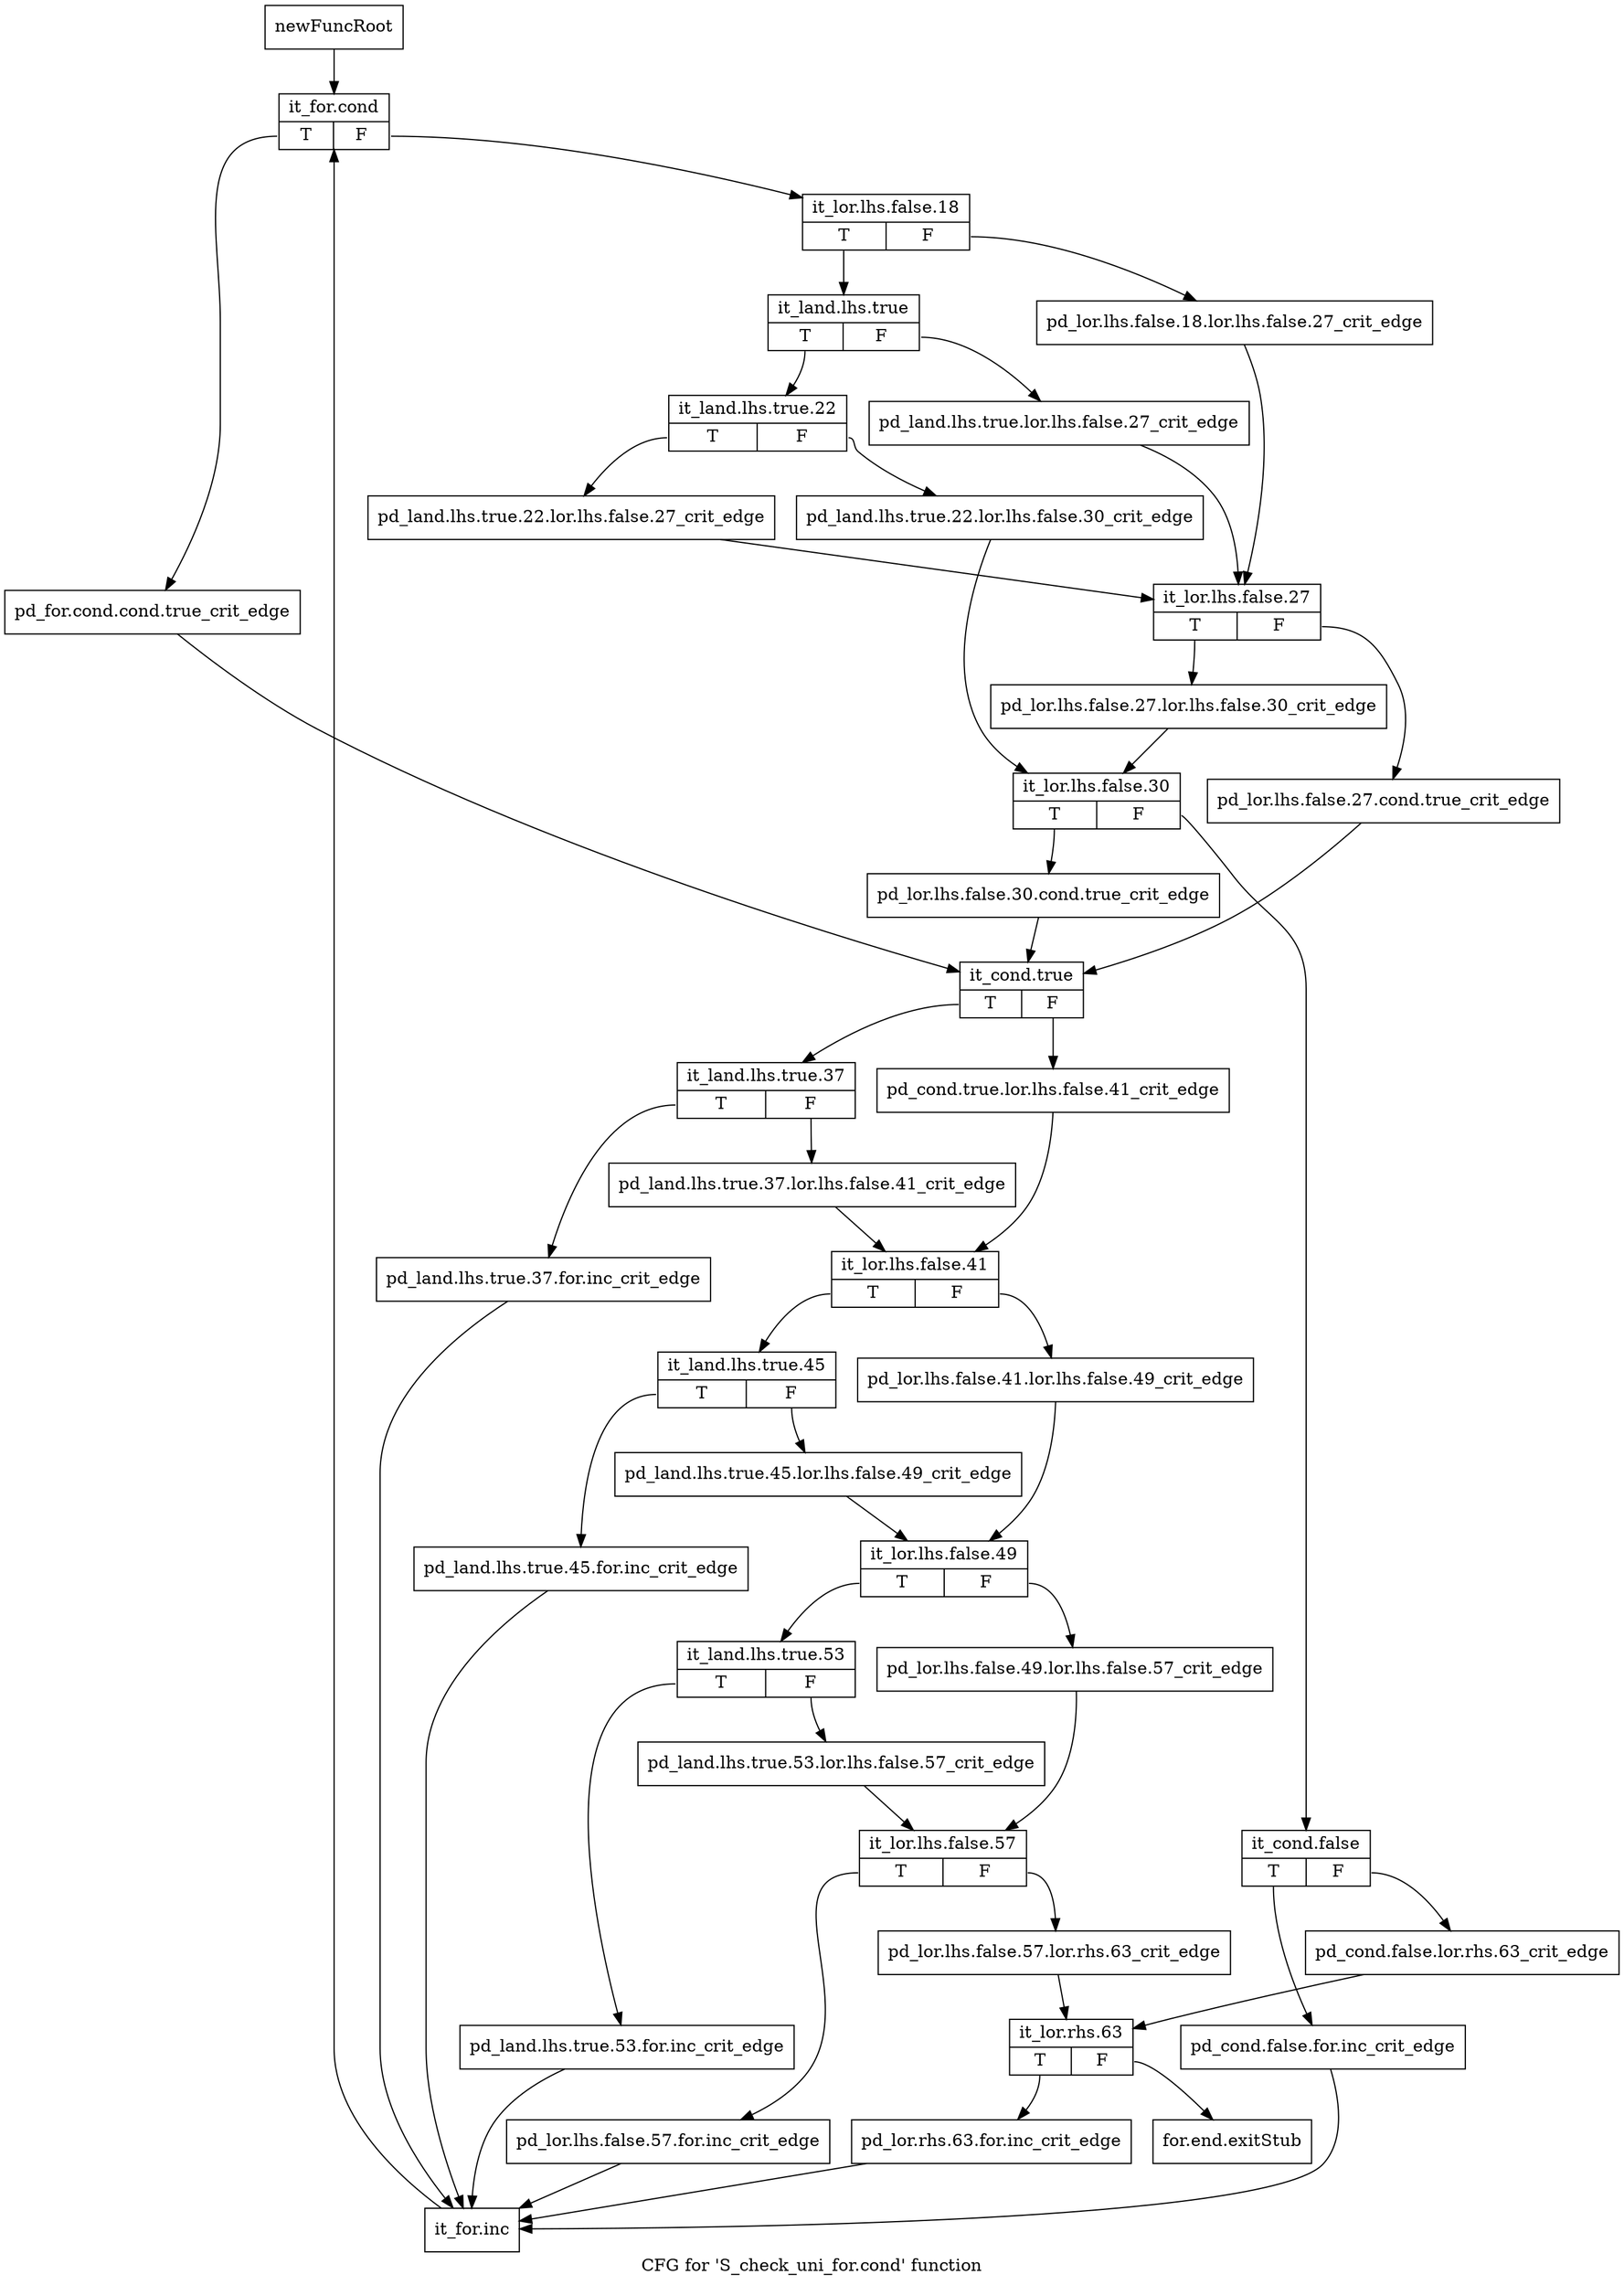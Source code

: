 digraph "CFG for 'S_check_uni_for.cond' function" {
	label="CFG for 'S_check_uni_for.cond' function";

	Node0x5709e40 [shape=record,label="{newFuncRoot}"];
	Node0x5709e40 -> Node0x5715320;
	Node0x57152d0 [shape=record,label="{for.end.exitStub}"];
	Node0x5715320 [shape=record,label="{it_for.cond|{<s0>T|<s1>F}}"];
	Node0x5715320:s0 -> Node0x5715820;
	Node0x5715320:s1 -> Node0x5715370;
	Node0x5715370 [shape=record,label="{it_lor.lhs.false.18|{<s0>T|<s1>F}}"];
	Node0x5715370:s0 -> Node0x5715410;
	Node0x5715370:s1 -> Node0x57153c0;
	Node0x57153c0 [shape=record,label="{pd_lor.lhs.false.18.lor.lhs.false.27_crit_edge}"];
	Node0x57153c0 -> Node0x57155a0;
	Node0x5715410 [shape=record,label="{it_land.lhs.true|{<s0>T|<s1>F}}"];
	Node0x5715410:s0 -> Node0x57154b0;
	Node0x5715410:s1 -> Node0x5715460;
	Node0x5715460 [shape=record,label="{pd_land.lhs.true.lor.lhs.false.27_crit_edge}"];
	Node0x5715460 -> Node0x57155a0;
	Node0x57154b0 [shape=record,label="{it_land.lhs.true.22|{<s0>T|<s1>F}}"];
	Node0x57154b0:s0 -> Node0x5715550;
	Node0x57154b0:s1 -> Node0x5715500;
	Node0x5715500 [shape=record,label="{pd_land.lhs.true.22.lor.lhs.false.30_crit_edge}"];
	Node0x5715500 -> Node0x5715690;
	Node0x5715550 [shape=record,label="{pd_land.lhs.true.22.lor.lhs.false.27_crit_edge}"];
	Node0x5715550 -> Node0x57155a0;
	Node0x57155a0 [shape=record,label="{it_lor.lhs.false.27|{<s0>T|<s1>F}}"];
	Node0x57155a0:s0 -> Node0x5715640;
	Node0x57155a0:s1 -> Node0x57155f0;
	Node0x57155f0 [shape=record,label="{pd_lor.lhs.false.27.cond.true_crit_edge}"];
	Node0x57155f0 -> Node0x5715870;
	Node0x5715640 [shape=record,label="{pd_lor.lhs.false.27.lor.lhs.false.30_crit_edge}"];
	Node0x5715640 -> Node0x5715690;
	Node0x5715690 [shape=record,label="{it_lor.lhs.false.30|{<s0>T|<s1>F}}"];
	Node0x5715690:s0 -> Node0x57157d0;
	Node0x5715690:s1 -> Node0x57156e0;
	Node0x57156e0 [shape=record,label="{it_cond.false|{<s0>T|<s1>F}}"];
	Node0x57156e0:s0 -> Node0x5715780;
	Node0x57156e0:s1 -> Node0x5715730;
	Node0x5715730 [shape=record,label="{pd_cond.false.lor.rhs.63_crit_edge}"];
	Node0x5715730 -> Node0x5715cd0;
	Node0x5715780 [shape=record,label="{pd_cond.false.for.inc_crit_edge}"];
	Node0x5715780 -> Node0x5715eb0;
	Node0x57157d0 [shape=record,label="{pd_lor.lhs.false.30.cond.true_crit_edge}"];
	Node0x57157d0 -> Node0x5715870;
	Node0x5715820 [shape=record,label="{pd_for.cond.cond.true_crit_edge}"];
	Node0x5715820 -> Node0x5715870;
	Node0x5715870 [shape=record,label="{it_cond.true|{<s0>T|<s1>F}}"];
	Node0x5715870:s0 -> Node0x5715910;
	Node0x5715870:s1 -> Node0x57158c0;
	Node0x57158c0 [shape=record,label="{pd_cond.true.lor.lhs.false.41_crit_edge}"];
	Node0x57158c0 -> Node0x57159b0;
	Node0x5715910 [shape=record,label="{it_land.lhs.true.37|{<s0>T|<s1>F}}"];
	Node0x5715910:s0 -> Node0x5715e60;
	Node0x5715910:s1 -> Node0x5715960;
	Node0x5715960 [shape=record,label="{pd_land.lhs.true.37.lor.lhs.false.41_crit_edge}"];
	Node0x5715960 -> Node0x57159b0;
	Node0x57159b0 [shape=record,label="{it_lor.lhs.false.41|{<s0>T|<s1>F}}"];
	Node0x57159b0:s0 -> Node0x5715a50;
	Node0x57159b0:s1 -> Node0x5715a00;
	Node0x5715a00 [shape=record,label="{pd_lor.lhs.false.41.lor.lhs.false.49_crit_edge}"];
	Node0x5715a00 -> Node0x5715af0;
	Node0x5715a50 [shape=record,label="{it_land.lhs.true.45|{<s0>T|<s1>F}}"];
	Node0x5715a50:s0 -> Node0x5715e10;
	Node0x5715a50:s1 -> Node0x5715aa0;
	Node0x5715aa0 [shape=record,label="{pd_land.lhs.true.45.lor.lhs.false.49_crit_edge}"];
	Node0x5715aa0 -> Node0x5715af0;
	Node0x5715af0 [shape=record,label="{it_lor.lhs.false.49|{<s0>T|<s1>F}}"];
	Node0x5715af0:s0 -> Node0x5715b90;
	Node0x5715af0:s1 -> Node0x5715b40;
	Node0x5715b40 [shape=record,label="{pd_lor.lhs.false.49.lor.lhs.false.57_crit_edge}"];
	Node0x5715b40 -> Node0x5715c30;
	Node0x5715b90 [shape=record,label="{it_land.lhs.true.53|{<s0>T|<s1>F}}"];
	Node0x5715b90:s0 -> Node0x5715dc0;
	Node0x5715b90:s1 -> Node0x5715be0;
	Node0x5715be0 [shape=record,label="{pd_land.lhs.true.53.lor.lhs.false.57_crit_edge}"];
	Node0x5715be0 -> Node0x5715c30;
	Node0x5715c30 [shape=record,label="{it_lor.lhs.false.57|{<s0>T|<s1>F}}"];
	Node0x5715c30:s0 -> Node0x5715d70;
	Node0x5715c30:s1 -> Node0x5715c80;
	Node0x5715c80 [shape=record,label="{pd_lor.lhs.false.57.lor.rhs.63_crit_edge}"];
	Node0x5715c80 -> Node0x5715cd0;
	Node0x5715cd0 [shape=record,label="{it_lor.rhs.63|{<s0>T|<s1>F}}"];
	Node0x5715cd0:s0 -> Node0x5715d20;
	Node0x5715cd0:s1 -> Node0x57152d0;
	Node0x5715d20 [shape=record,label="{pd_lor.rhs.63.for.inc_crit_edge}"];
	Node0x5715d20 -> Node0x5715eb0;
	Node0x5715d70 [shape=record,label="{pd_lor.lhs.false.57.for.inc_crit_edge}"];
	Node0x5715d70 -> Node0x5715eb0;
	Node0x5715dc0 [shape=record,label="{pd_land.lhs.true.53.for.inc_crit_edge}"];
	Node0x5715dc0 -> Node0x5715eb0;
	Node0x5715e10 [shape=record,label="{pd_land.lhs.true.45.for.inc_crit_edge}"];
	Node0x5715e10 -> Node0x5715eb0;
	Node0x5715e60 [shape=record,label="{pd_land.lhs.true.37.for.inc_crit_edge}"];
	Node0x5715e60 -> Node0x5715eb0;
	Node0x5715eb0 [shape=record,label="{it_for.inc}"];
	Node0x5715eb0 -> Node0x5715320;
}

